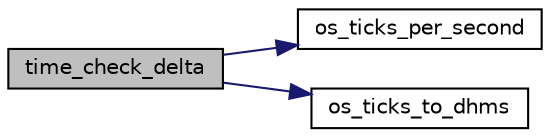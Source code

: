 digraph "time_check_delta"
{
  edge [fontname="Helvetica",fontsize="10",labelfontname="Helvetica",labelfontsize="10"];
  node [fontname="Helvetica",fontsize="10",shape=record];
  rankdir="LR";
  Node9521 [label="time_check_delta",height=0.2,width=0.4,color="black", fillcolor="grey75", style="filled", fontcolor="black"];
  Node9521 -> Node9522 [color="midnightblue",fontsize="10",style="solid",fontname="Helvetica"];
  Node9522 [label="os_ticks_per_second",height=0.2,width=0.4,color="black", fillcolor="white", style="filled",URL="$d5/db4/io__and__os_8h.html#a1b35e7a094dfde9db39ae352c9c17042"];
  Node9521 -> Node9523 [color="midnightblue",fontsize="10",style="solid",fontname="Helvetica"];
  Node9523 [label="os_ticks_to_dhms",height=0.2,width=0.4,color="black", fillcolor="white", style="filled",URL="$d5/db4/io__and__os_8h.html#a0d715587fd9b8ab4e2bc822a2be313ba"];
}
